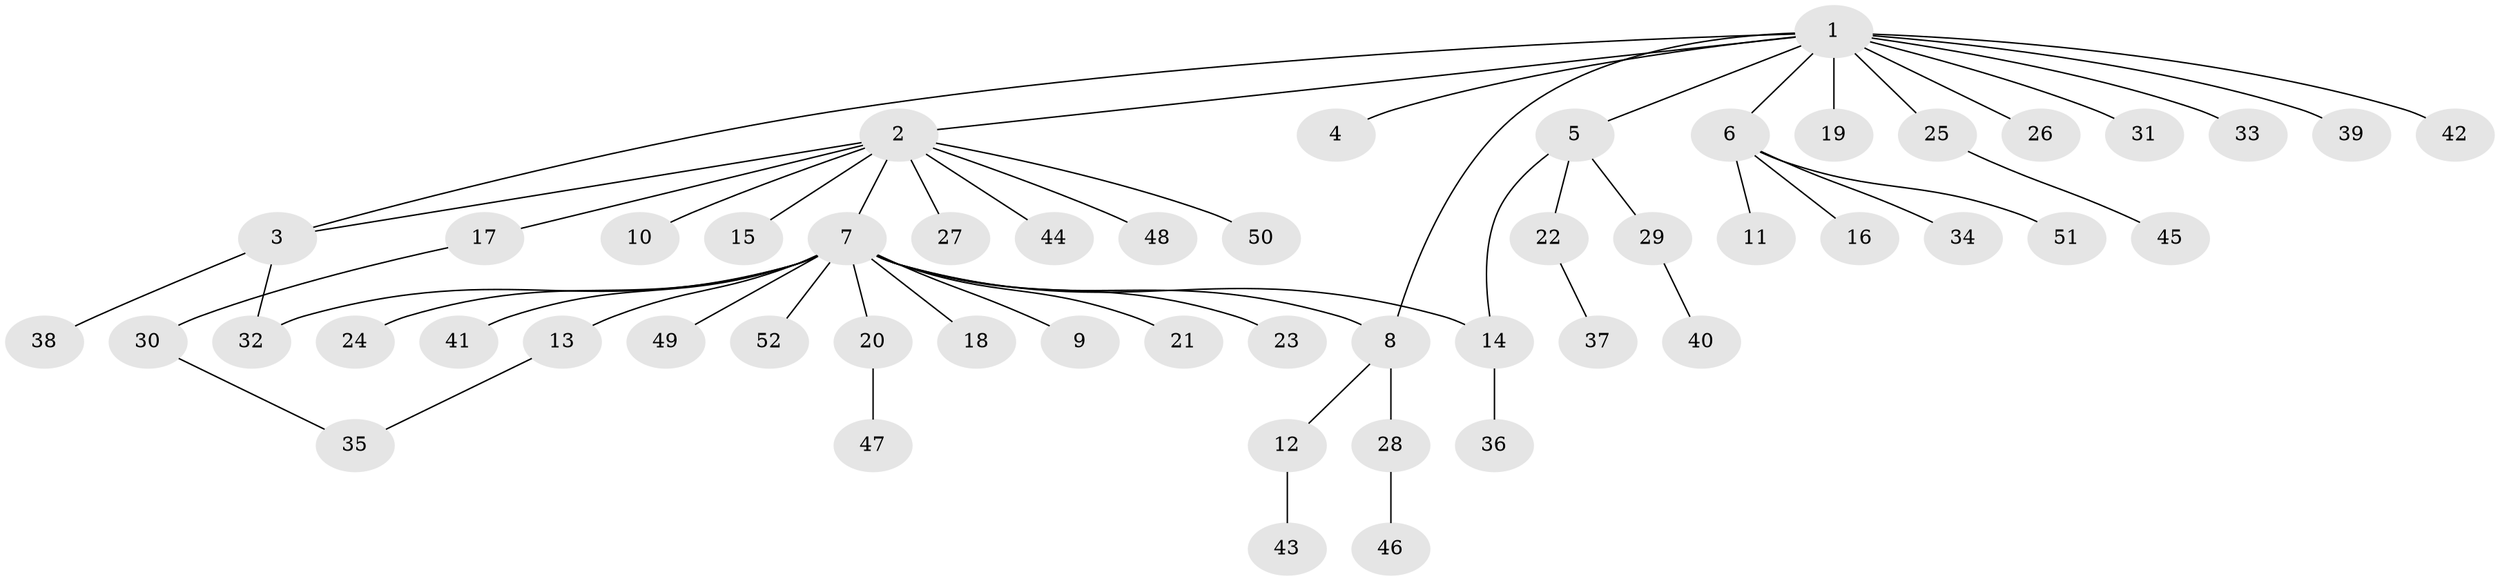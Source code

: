 // Generated by graph-tools (version 1.1) at 2025/49/03/09/25 03:49:57]
// undirected, 52 vertices, 56 edges
graph export_dot {
graph [start="1"]
  node [color=gray90,style=filled];
  1;
  2;
  3;
  4;
  5;
  6;
  7;
  8;
  9;
  10;
  11;
  12;
  13;
  14;
  15;
  16;
  17;
  18;
  19;
  20;
  21;
  22;
  23;
  24;
  25;
  26;
  27;
  28;
  29;
  30;
  31;
  32;
  33;
  34;
  35;
  36;
  37;
  38;
  39;
  40;
  41;
  42;
  43;
  44;
  45;
  46;
  47;
  48;
  49;
  50;
  51;
  52;
  1 -- 2;
  1 -- 3;
  1 -- 4;
  1 -- 5;
  1 -- 6;
  1 -- 8;
  1 -- 19;
  1 -- 25;
  1 -- 26;
  1 -- 31;
  1 -- 33;
  1 -- 39;
  1 -- 42;
  2 -- 3;
  2 -- 7;
  2 -- 10;
  2 -- 15;
  2 -- 17;
  2 -- 27;
  2 -- 44;
  2 -- 48;
  2 -- 50;
  3 -- 32;
  3 -- 38;
  5 -- 14;
  5 -- 22;
  5 -- 29;
  6 -- 11;
  6 -- 16;
  6 -- 34;
  6 -- 51;
  7 -- 8;
  7 -- 9;
  7 -- 13;
  7 -- 14;
  7 -- 18;
  7 -- 20;
  7 -- 21;
  7 -- 23;
  7 -- 24;
  7 -- 32;
  7 -- 41;
  7 -- 49;
  7 -- 52;
  8 -- 12;
  8 -- 28;
  12 -- 43;
  13 -- 35;
  14 -- 36;
  17 -- 30;
  20 -- 47;
  22 -- 37;
  25 -- 45;
  28 -- 46;
  29 -- 40;
  30 -- 35;
}
